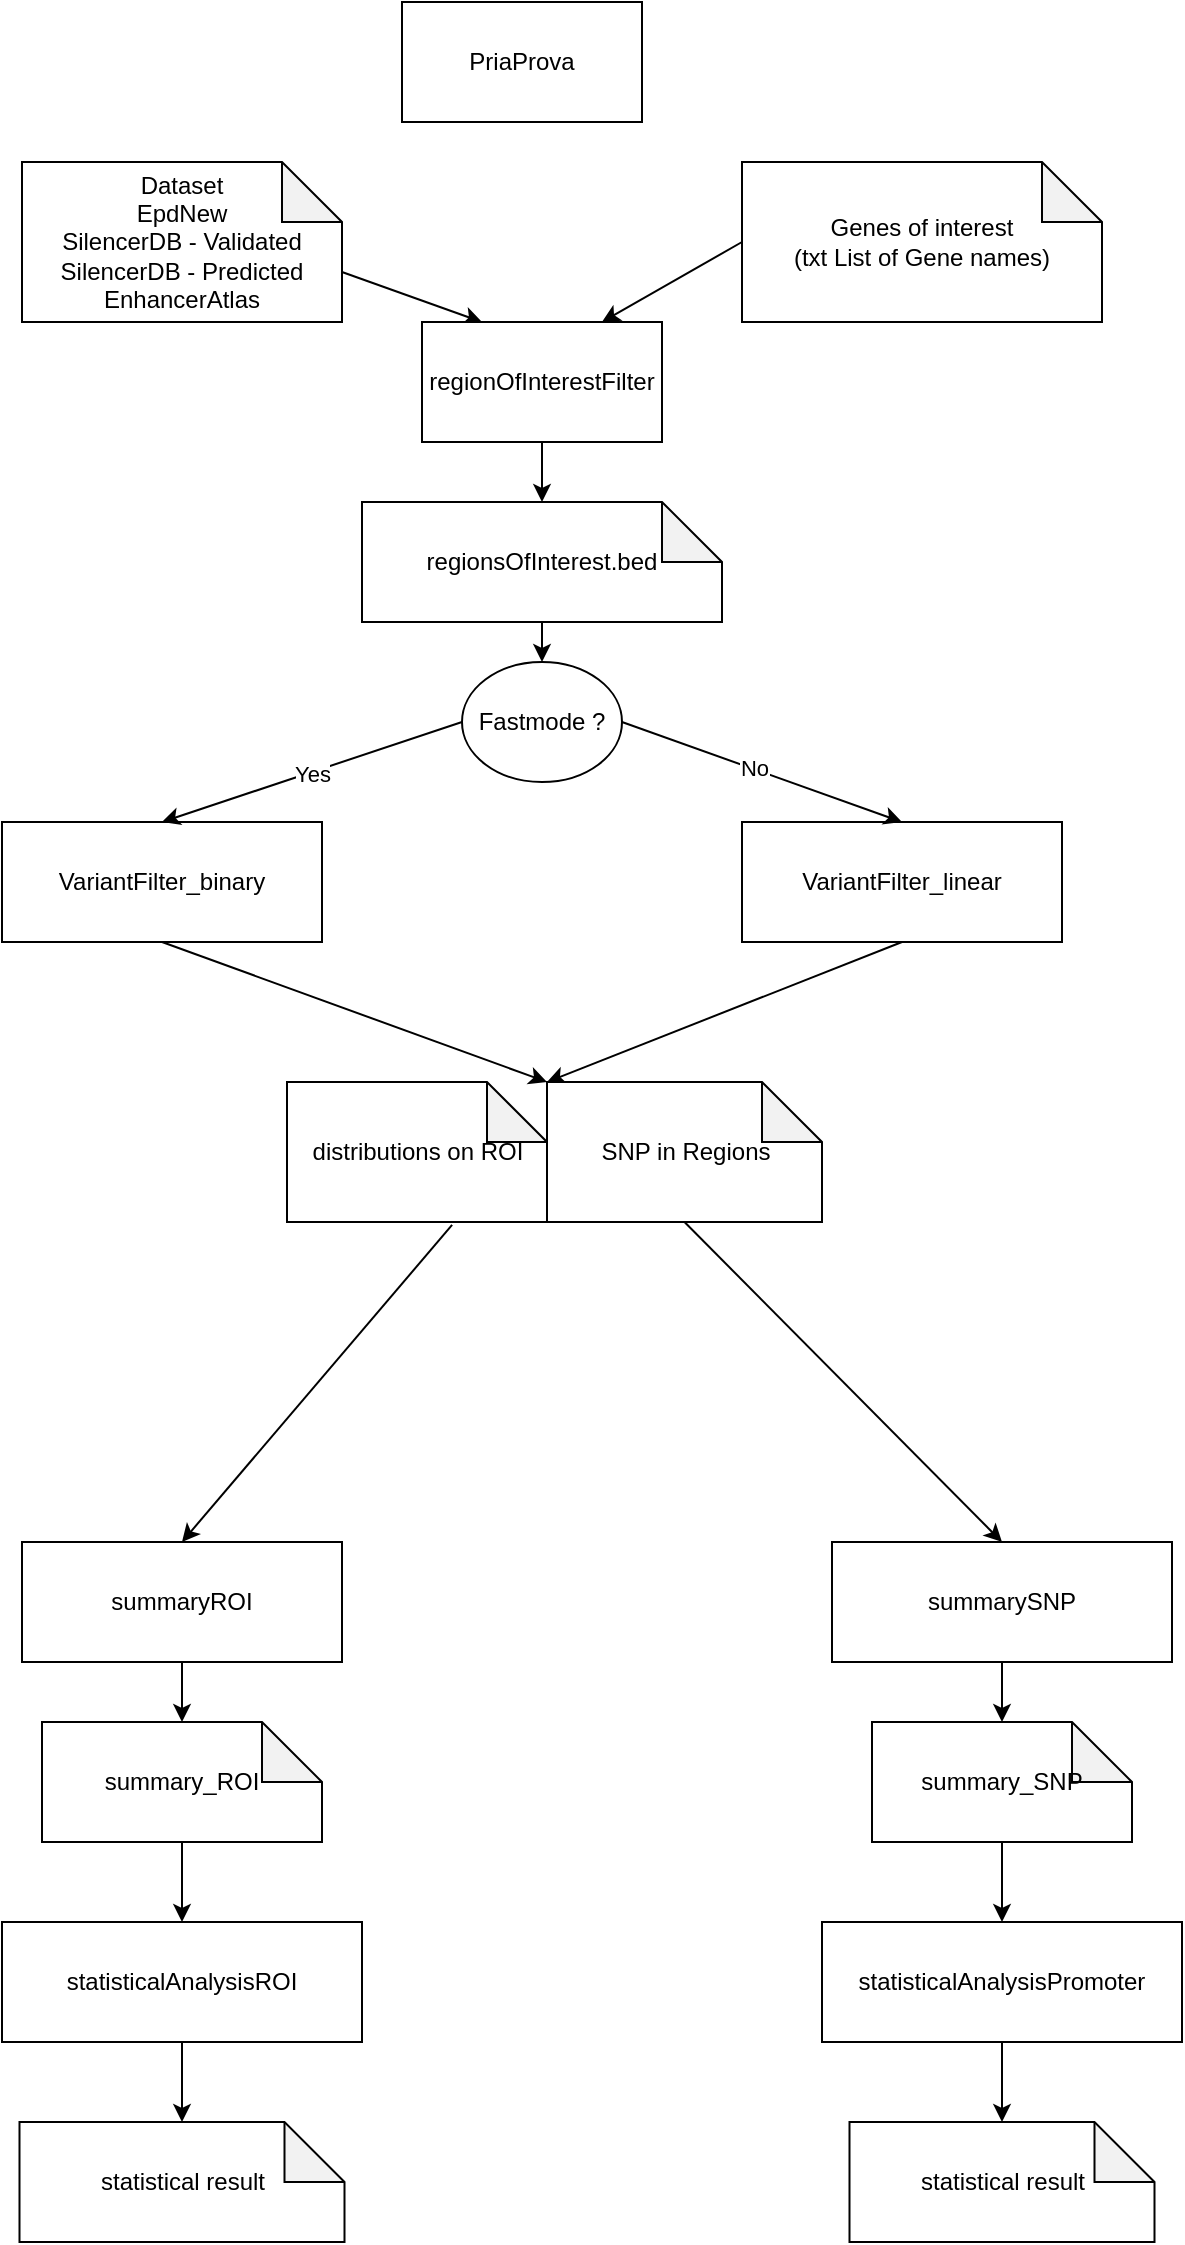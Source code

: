 <mxfile>
    <diagram id="hdcwwT2GjYLMp9g1QxaZ" name="Seite-1">
        <mxGraphModel dx="875" dy="325" grid="1" gridSize="10" guides="1" tooltips="1" connect="1" arrows="1" fold="1" page="1" pageScale="1" pageWidth="827" pageHeight="1169" math="0" shadow="0">
            <root>
                <mxCell id="0"/>
                <mxCell id="1" parent="0"/>
                <mxCell id="49" style="edgeStyle=none;html=1;exitX=0.5;exitY=1;exitDx=0;exitDy=0;entryX=0;entryY=0;entryDx=0;entryDy=0;entryPerimeter=0;" parent="1" source="4" target="32" edge="1">
                    <mxGeometry relative="1" as="geometry">
                        <mxPoint x="373" y="575" as="targetPoint"/>
                    </mxGeometry>
                </mxCell>
                <mxCell id="4" value="VariantFilter_linear" style="rounded=0;whiteSpace=wrap;html=1;" parent="1" vertex="1">
                    <mxGeometry x="500" y="440" width="160" height="60" as="geometry"/>
                </mxCell>
                <mxCell id="36" style="edgeStyle=none;html=1;exitX=0.5;exitY=1;exitDx=0;exitDy=0;entryX=0.5;entryY=0;entryDx=0;entryDy=0;entryPerimeter=0;" parent="1" source="5" target="34" edge="1">
                    <mxGeometry relative="1" as="geometry"/>
                </mxCell>
                <mxCell id="5" value="summarySNP" style="rounded=0;whiteSpace=wrap;html=1;" parent="1" vertex="1">
                    <mxGeometry x="545" y="800" width="170" height="60" as="geometry"/>
                </mxCell>
                <mxCell id="38" style="edgeStyle=none;html=1;exitX=0.5;exitY=1;exitDx=0;exitDy=0;entryX=0.5;entryY=0;entryDx=0;entryDy=0;entryPerimeter=0;" parent="1" source="6" target="35" edge="1">
                    <mxGeometry relative="1" as="geometry"/>
                </mxCell>
                <mxCell id="6" value="statisticalAnalysisPromoter" style="rounded=0;whiteSpace=wrap;html=1;" parent="1" vertex="1">
                    <mxGeometry x="540" y="990" width="180" height="60" as="geometry"/>
                </mxCell>
                <mxCell id="48" style="edgeStyle=none;html=1;exitX=0.5;exitY=1;exitDx=0;exitDy=0;entryX=0;entryY=0;entryDx=0;entryDy=0;entryPerimeter=0;" parent="1" source="17" target="32" edge="1">
                    <mxGeometry relative="1" as="geometry"/>
                </mxCell>
                <mxCell id="17" value="VariantFilter_binary" style="rounded=0;whiteSpace=wrap;html=1;" parent="1" vertex="1">
                    <mxGeometry x="130" y="440" width="160" height="60" as="geometry"/>
                </mxCell>
                <mxCell id="20" value="PriaProva" style="rounded=0;whiteSpace=wrap;html=1;" parent="1" vertex="1">
                    <mxGeometry x="330" y="30" width="120" height="60" as="geometry"/>
                </mxCell>
                <mxCell id="27" value="Fastmode ?" style="ellipse;whiteSpace=wrap;html=1;" parent="1" vertex="1">
                    <mxGeometry x="360" y="360" width="80" height="60" as="geometry"/>
                </mxCell>
                <mxCell id="28" value="" style="endArrow=classic;html=1;entryX=0.5;entryY=0;entryDx=0;entryDy=0;exitX=0;exitY=0.5;exitDx=0;exitDy=0;" parent="1" source="27" target="17" edge="1">
                    <mxGeometry width="50" height="50" relative="1" as="geometry">
                        <mxPoint x="360" y="380" as="sourcePoint"/>
                        <mxPoint x="500" y="450" as="targetPoint"/>
                    </mxGeometry>
                </mxCell>
                <mxCell id="30" value="Yes" style="edgeLabel;html=1;align=center;verticalAlign=middle;resizable=0;points=[];" parent="28" vertex="1" connectable="0">
                    <mxGeometry x="0.009" y="1" relative="1" as="geometry">
                        <mxPoint as="offset"/>
                    </mxGeometry>
                </mxCell>
                <mxCell id="29" value="" style="endArrow=classic;html=1;exitX=1;exitY=0.5;exitDx=0;exitDy=0;entryX=0.5;entryY=0;entryDx=0;entryDy=0;" parent="1" source="27" target="4" edge="1">
                    <mxGeometry width="50" height="50" relative="1" as="geometry">
                        <mxPoint x="440" y="380" as="sourcePoint"/>
                        <mxPoint x="480" y="380" as="targetPoint"/>
                    </mxGeometry>
                </mxCell>
                <mxCell id="31" value="No" style="edgeLabel;html=1;align=center;verticalAlign=middle;resizable=0;points=[];" parent="29" vertex="1" connectable="0">
                    <mxGeometry x="-0.071" y="1" relative="1" as="geometry">
                        <mxPoint as="offset"/>
                    </mxGeometry>
                </mxCell>
                <mxCell id="46" style="edgeStyle=none;html=1;exitX=0.5;exitY=1;exitDx=0;exitDy=0;entryX=0.5;entryY=0;entryDx=0;entryDy=0;exitPerimeter=0;" parent="1" source="32" target="5" edge="1">
                    <mxGeometry relative="1" as="geometry">
                        <mxPoint x="456.04" y="760.4" as="sourcePoint"/>
                    </mxGeometry>
                </mxCell>
                <mxCell id="32" value="SNP in Regions" style="shape=note;whiteSpace=wrap;html=1;backgroundOutline=1;darkOpacity=0.05;" parent="1" vertex="1">
                    <mxGeometry x="402.5" y="570" width="137.5" height="70" as="geometry"/>
                </mxCell>
                <mxCell id="37" style="edgeStyle=none;html=1;exitX=0.5;exitY=1;exitDx=0;exitDy=0;exitPerimeter=0;entryX=0.5;entryY=0;entryDx=0;entryDy=0;" parent="1" source="34" target="6" edge="1">
                    <mxGeometry relative="1" as="geometry"/>
                </mxCell>
                <mxCell id="34" value="summary_SNP" style="shape=note;whiteSpace=wrap;html=1;backgroundOutline=1;darkOpacity=0.05;" parent="1" vertex="1">
                    <mxGeometry x="565" y="890" width="130" height="60" as="geometry"/>
                </mxCell>
                <mxCell id="35" value="statistical result" style="shape=note;whiteSpace=wrap;html=1;backgroundOutline=1;darkOpacity=0.05;" parent="1" vertex="1">
                    <mxGeometry x="553.75" y="1090" width="152.5" height="60" as="geometry"/>
                </mxCell>
                <mxCell id="54" style="edgeStyle=none;html=1;exitX=0.5;exitY=1;exitDx=0;exitDy=0;entryX=0.5;entryY=0;entryDx=0;entryDy=0;entryPerimeter=0;" parent="1" source="40" target="53" edge="1">
                    <mxGeometry relative="1" as="geometry"/>
                </mxCell>
                <mxCell id="40" value="summaryROI" style="whiteSpace=wrap;html=1;" parent="1" vertex="1">
                    <mxGeometry x="140" y="800" width="160" height="60" as="geometry"/>
                </mxCell>
                <mxCell id="43" value="distributions on ROI" style="shape=note;whiteSpace=wrap;html=1;backgroundOutline=1;darkOpacity=0.05;" parent="1" vertex="1">
                    <mxGeometry x="272.5" y="570" width="130" height="70" as="geometry"/>
                </mxCell>
                <mxCell id="52" value="" style="edgeStyle=none;html=1;entryX=0.5;entryY=0;entryDx=0;entryDy=0;exitX=0.635;exitY=1.021;exitDx=0;exitDy=0;exitPerimeter=0;" parent="1" source="43" target="40" edge="1">
                    <mxGeometry relative="1" as="geometry">
                        <mxPoint x="346.334" y="757.889" as="sourcePoint"/>
                    </mxGeometry>
                </mxCell>
                <mxCell id="53" value="summary_ROI" style="shape=note;whiteSpace=wrap;html=1;backgroundOutline=1;darkOpacity=0.05;" parent="1" vertex="1">
                    <mxGeometry x="150" y="890" width="140" height="60" as="geometry"/>
                </mxCell>
                <mxCell id="55" style="edgeStyle=none;html=1;exitX=0.5;exitY=1;exitDx=0;exitDy=0;entryX=0.5;entryY=0;entryDx=0;entryDy=0;entryPerimeter=0;" parent="1" source="56" target="57" edge="1">
                    <mxGeometry relative="1" as="geometry"/>
                </mxCell>
                <mxCell id="56" value="statisticalAnalysisROI" style="rounded=0;whiteSpace=wrap;html=1;" parent="1" vertex="1">
                    <mxGeometry x="130" y="990" width="180" height="60" as="geometry"/>
                </mxCell>
                <mxCell id="57" value="statistical result" style="shape=note;whiteSpace=wrap;html=1;backgroundOutline=1;darkOpacity=0.05;" parent="1" vertex="1">
                    <mxGeometry x="138.75" y="1090" width="162.5" height="60" as="geometry"/>
                </mxCell>
                <mxCell id="58" style="edgeStyle=none;html=1;exitX=0.5;exitY=1;exitDx=0;exitDy=0;exitPerimeter=0;entryX=0.5;entryY=0;entryDx=0;entryDy=0;" parent="1" source="53" target="56" edge="1">
                    <mxGeometry relative="1" as="geometry">
                        <mxPoint x="650" y="960" as="sourcePoint"/>
                        <mxPoint x="650" y="1000" as="targetPoint"/>
                    </mxGeometry>
                </mxCell>
                <mxCell id="68" style="edgeStyle=none;html=1;exitX=0;exitY=0;exitDx=160;exitDy=55;exitPerimeter=0;entryX=0.25;entryY=0;entryDx=0;entryDy=0;" parent="1" source="63" target="66" edge="1">
                    <mxGeometry relative="1" as="geometry"/>
                </mxCell>
                <mxCell id="63" value="Dataset&lt;br&gt;EpdNew&lt;br&gt;SilencerDB - Validated&lt;br&gt;SilencerDB - Predicted&lt;br&gt;EnhancerAtlas" style="shape=note;whiteSpace=wrap;html=1;backgroundOutline=1;darkOpacity=0.05;" parent="1" vertex="1">
                    <mxGeometry x="140" y="110" width="160" height="80" as="geometry"/>
                </mxCell>
                <mxCell id="69" style="edgeStyle=none;html=1;exitX=0;exitY=0.5;exitDx=0;exitDy=0;exitPerimeter=0;entryX=0.75;entryY=0;entryDx=0;entryDy=0;" parent="1" source="65" target="66" edge="1">
                    <mxGeometry relative="1" as="geometry"/>
                </mxCell>
                <mxCell id="65" value="Genes of interest&lt;br&gt;(txt List of Gene names)" style="shape=note;whiteSpace=wrap;html=1;backgroundOutline=1;darkOpacity=0.05;" parent="1" vertex="1">
                    <mxGeometry x="500" y="110" width="180" height="80" as="geometry"/>
                </mxCell>
                <mxCell id="70" style="edgeStyle=none;html=1;exitX=0.5;exitY=1;exitDx=0;exitDy=0;entryX=0.5;entryY=0;entryDx=0;entryDy=0;entryPerimeter=0;" parent="1" source="66" target="67" edge="1">
                    <mxGeometry relative="1" as="geometry"/>
                </mxCell>
                <mxCell id="66" value="regionOfInterestFilter" style="whiteSpace=wrap;html=1;" parent="1" vertex="1">
                    <mxGeometry x="340" y="190" width="120" height="60" as="geometry"/>
                </mxCell>
                <mxCell id="71" style="edgeStyle=none;html=1;exitX=0.5;exitY=1;exitDx=0;exitDy=0;exitPerimeter=0;entryX=0.5;entryY=0;entryDx=0;entryDy=0;" parent="1" source="67" target="27" edge="1">
                    <mxGeometry relative="1" as="geometry"/>
                </mxCell>
                <mxCell id="67" value="regionsOfInterest.bed" style="shape=note;whiteSpace=wrap;html=1;backgroundOutline=1;darkOpacity=0.05;" parent="1" vertex="1">
                    <mxGeometry x="310" y="280" width="180" height="60" as="geometry"/>
                </mxCell>
            </root>
        </mxGraphModel>
    </diagram>
</mxfile>